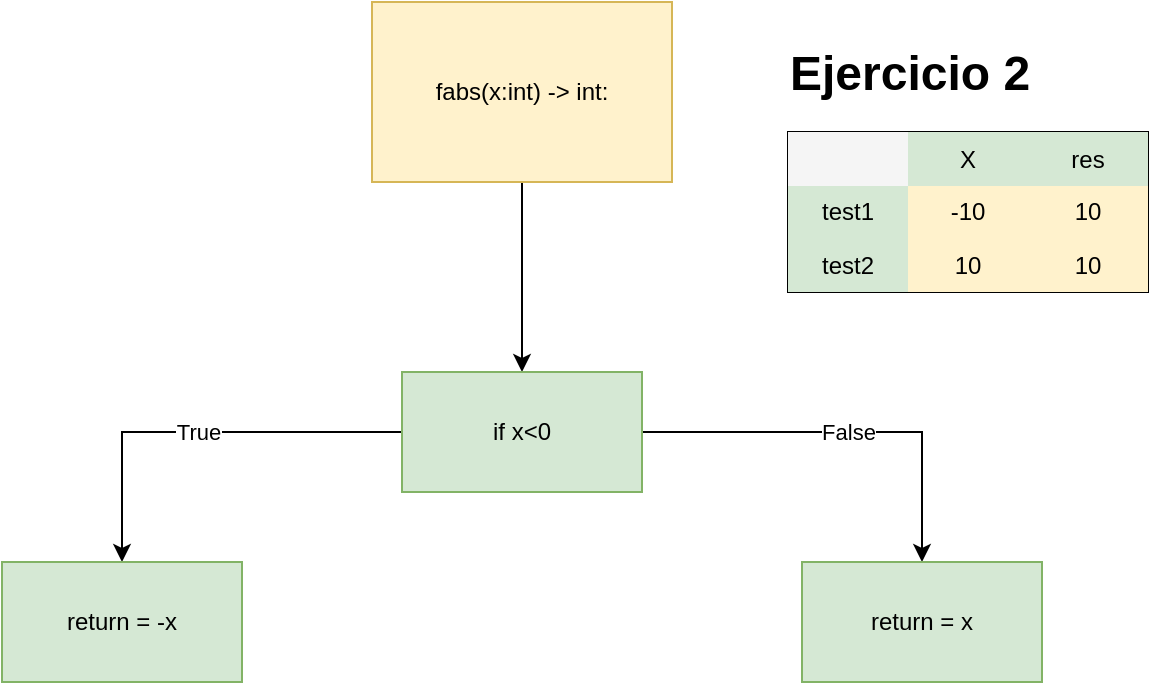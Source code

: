 <mxfile version="21.2.8" type="device">
  <diagram id="C5RBs43oDa-KdzZeNtuy" name="Page-1">
    <mxGraphModel dx="724" dy="2996" grid="1" gridSize="10" guides="1" tooltips="1" connect="1" arrows="1" fold="1" page="1" pageScale="1" pageWidth="827" pageHeight="1169" math="0" shadow="0">
      <root>
        <mxCell id="WIyWlLk6GJQsqaUBKTNV-0" />
        <mxCell id="WIyWlLk6GJQsqaUBKTNV-1" parent="WIyWlLk6GJQsqaUBKTNV-0" />
        <mxCell id="ciYPYZ_X3mWmXj_m5erH-2" value="" style="edgeStyle=orthogonalEdgeStyle;rounded=0;orthogonalLoop=1;jettySize=auto;html=1;" edge="1" parent="WIyWlLk6GJQsqaUBKTNV-1" source="ciYPYZ_X3mWmXj_m5erH-0" target="ciYPYZ_X3mWmXj_m5erH-1">
          <mxGeometry relative="1" as="geometry" />
        </mxCell>
        <mxCell id="ciYPYZ_X3mWmXj_m5erH-0" value="fabs(x:int) -&amp;gt; int:" style="rounded=0;whiteSpace=wrap;html=1;fillColor=#fff2cc;strokeColor=#d6b656;" vertex="1" parent="WIyWlLk6GJQsqaUBKTNV-1">
          <mxGeometry x="346" y="-1101" width="150" height="90" as="geometry" />
        </mxCell>
        <mxCell id="ciYPYZ_X3mWmXj_m5erH-4" value="True" style="edgeStyle=orthogonalEdgeStyle;rounded=0;orthogonalLoop=1;jettySize=auto;html=1;" edge="1" parent="WIyWlLk6GJQsqaUBKTNV-1" source="ciYPYZ_X3mWmXj_m5erH-1" target="ciYPYZ_X3mWmXj_m5erH-3">
          <mxGeometry relative="1" as="geometry" />
        </mxCell>
        <mxCell id="ciYPYZ_X3mWmXj_m5erH-6" value="False" style="edgeStyle=orthogonalEdgeStyle;rounded=0;orthogonalLoop=1;jettySize=auto;html=1;" edge="1" parent="WIyWlLk6GJQsqaUBKTNV-1" source="ciYPYZ_X3mWmXj_m5erH-1" target="ciYPYZ_X3mWmXj_m5erH-5">
          <mxGeometry relative="1" as="geometry" />
        </mxCell>
        <mxCell id="ciYPYZ_X3mWmXj_m5erH-1" value="if x&amp;lt;0" style="whiteSpace=wrap;html=1;rounded=0;fillColor=#d5e8d4;strokeColor=#82b366;" vertex="1" parent="WIyWlLk6GJQsqaUBKTNV-1">
          <mxGeometry x="361" y="-916" width="120" height="60" as="geometry" />
        </mxCell>
        <mxCell id="ciYPYZ_X3mWmXj_m5erH-3" value="return = -x" style="whiteSpace=wrap;html=1;rounded=0;fillColor=#d5e8d4;strokeColor=#82b366;" vertex="1" parent="WIyWlLk6GJQsqaUBKTNV-1">
          <mxGeometry x="161" y="-821" width="120" height="60" as="geometry" />
        </mxCell>
        <mxCell id="ciYPYZ_X3mWmXj_m5erH-5" value="return = x" style="whiteSpace=wrap;html=1;rounded=0;fillColor=#d5e8d4;strokeColor=#82b366;" vertex="1" parent="WIyWlLk6GJQsqaUBKTNV-1">
          <mxGeometry x="561" y="-821" width="120" height="60" as="geometry" />
        </mxCell>
        <mxCell id="ciYPYZ_X3mWmXj_m5erH-10" value="&lt;h1&gt;Ejercicio 2&lt;/h1&gt;&lt;div&gt;&lt;br&gt;&lt;/div&gt;" style="text;html=1;strokeColor=none;fillColor=none;spacing=5;spacingTop=-20;whiteSpace=wrap;overflow=hidden;rounded=0;" vertex="1" parent="WIyWlLk6GJQsqaUBKTNV-1">
          <mxGeometry x="550" y="-1085" width="190" height="120" as="geometry" />
        </mxCell>
        <mxCell id="ciYPYZ_X3mWmXj_m5erH-11" value="" style="shape=table;startSize=0;container=1;collapsible=0;childLayout=tableLayout;" vertex="1" parent="WIyWlLk6GJQsqaUBKTNV-1">
          <mxGeometry x="554" y="-1036" width="180" height="80" as="geometry" />
        </mxCell>
        <mxCell id="ciYPYZ_X3mWmXj_m5erH-12" value="" style="shape=tableRow;horizontal=0;startSize=0;swimlaneHead=0;swimlaneBody=0;strokeColor=inherit;top=0;left=0;bottom=0;right=0;collapsible=0;dropTarget=0;fillColor=none;points=[[0,0.5],[1,0.5]];portConstraint=eastwest;" vertex="1" parent="ciYPYZ_X3mWmXj_m5erH-11">
          <mxGeometry width="180" height="27" as="geometry" />
        </mxCell>
        <mxCell id="ciYPYZ_X3mWmXj_m5erH-13" value="" style="shape=partialRectangle;html=1;whiteSpace=wrap;connectable=0;strokeColor=#666666;overflow=hidden;fillColor=#f5f5f5;top=0;left=0;bottom=0;right=0;pointerEvents=1;fontColor=#333333;" vertex="1" parent="ciYPYZ_X3mWmXj_m5erH-12">
          <mxGeometry width="60" height="27" as="geometry">
            <mxRectangle width="60" height="27" as="alternateBounds" />
          </mxGeometry>
        </mxCell>
        <mxCell id="ciYPYZ_X3mWmXj_m5erH-14" value="X" style="shape=partialRectangle;html=1;whiteSpace=wrap;connectable=0;strokeColor=#82b366;overflow=hidden;fillColor=#d5e8d4;top=0;left=0;bottom=0;right=0;pointerEvents=1;" vertex="1" parent="ciYPYZ_X3mWmXj_m5erH-12">
          <mxGeometry x="60" width="60" height="27" as="geometry">
            <mxRectangle width="60" height="27" as="alternateBounds" />
          </mxGeometry>
        </mxCell>
        <mxCell id="ciYPYZ_X3mWmXj_m5erH-15" value="res" style="shape=partialRectangle;html=1;whiteSpace=wrap;connectable=0;strokeColor=#82b366;overflow=hidden;fillColor=#d5e8d4;top=0;left=0;bottom=0;right=0;pointerEvents=1;" vertex="1" parent="ciYPYZ_X3mWmXj_m5erH-12">
          <mxGeometry x="120" width="60" height="27" as="geometry">
            <mxRectangle width="60" height="27" as="alternateBounds" />
          </mxGeometry>
        </mxCell>
        <mxCell id="ciYPYZ_X3mWmXj_m5erH-16" value="" style="shape=tableRow;horizontal=0;startSize=0;swimlaneHead=0;swimlaneBody=0;strokeColor=inherit;top=0;left=0;bottom=0;right=0;collapsible=0;dropTarget=0;fillColor=none;points=[[0,0.5],[1,0.5]];portConstraint=eastwest;" vertex="1" parent="ciYPYZ_X3mWmXj_m5erH-11">
          <mxGeometry y="27" width="180" height="26" as="geometry" />
        </mxCell>
        <mxCell id="ciYPYZ_X3mWmXj_m5erH-17" value="test1" style="shape=partialRectangle;html=1;whiteSpace=wrap;connectable=0;strokeColor=#82b366;overflow=hidden;fillColor=#d5e8d4;top=0;left=0;bottom=0;right=0;pointerEvents=1;" vertex="1" parent="ciYPYZ_X3mWmXj_m5erH-16">
          <mxGeometry width="60" height="26" as="geometry">
            <mxRectangle width="60" height="26" as="alternateBounds" />
          </mxGeometry>
        </mxCell>
        <mxCell id="ciYPYZ_X3mWmXj_m5erH-18" value="-10" style="shape=partialRectangle;html=1;whiteSpace=wrap;connectable=0;strokeColor=#d6b656;overflow=hidden;fillColor=#fff2cc;top=0;left=0;bottom=0;right=0;pointerEvents=1;" vertex="1" parent="ciYPYZ_X3mWmXj_m5erH-16">
          <mxGeometry x="60" width="60" height="26" as="geometry">
            <mxRectangle width="60" height="26" as="alternateBounds" />
          </mxGeometry>
        </mxCell>
        <mxCell id="ciYPYZ_X3mWmXj_m5erH-19" value="10" style="shape=partialRectangle;html=1;whiteSpace=wrap;connectable=0;strokeColor=#d6b656;overflow=hidden;fillColor=#fff2cc;top=0;left=0;bottom=0;right=0;pointerEvents=1;" vertex="1" parent="ciYPYZ_X3mWmXj_m5erH-16">
          <mxGeometry x="120" width="60" height="26" as="geometry">
            <mxRectangle width="60" height="26" as="alternateBounds" />
          </mxGeometry>
        </mxCell>
        <mxCell id="ciYPYZ_X3mWmXj_m5erH-20" value="" style="shape=tableRow;horizontal=0;startSize=0;swimlaneHead=0;swimlaneBody=0;strokeColor=inherit;top=0;left=0;bottom=0;right=0;collapsible=0;dropTarget=0;fillColor=none;points=[[0,0.5],[1,0.5]];portConstraint=eastwest;" vertex="1" parent="ciYPYZ_X3mWmXj_m5erH-11">
          <mxGeometry y="53" width="180" height="27" as="geometry" />
        </mxCell>
        <mxCell id="ciYPYZ_X3mWmXj_m5erH-21" value="test2" style="shape=partialRectangle;html=1;whiteSpace=wrap;connectable=0;strokeColor=#82b366;overflow=hidden;fillColor=#d5e8d4;top=0;left=0;bottom=0;right=0;pointerEvents=1;" vertex="1" parent="ciYPYZ_X3mWmXj_m5erH-20">
          <mxGeometry width="60" height="27" as="geometry">
            <mxRectangle width="60" height="27" as="alternateBounds" />
          </mxGeometry>
        </mxCell>
        <mxCell id="ciYPYZ_X3mWmXj_m5erH-22" value="10" style="shape=partialRectangle;html=1;whiteSpace=wrap;connectable=0;strokeColor=#d6b656;overflow=hidden;fillColor=#fff2cc;top=0;left=0;bottom=0;right=0;pointerEvents=1;" vertex="1" parent="ciYPYZ_X3mWmXj_m5erH-20">
          <mxGeometry x="60" width="60" height="27" as="geometry">
            <mxRectangle width="60" height="27" as="alternateBounds" />
          </mxGeometry>
        </mxCell>
        <mxCell id="ciYPYZ_X3mWmXj_m5erH-23" value="10" style="shape=partialRectangle;html=1;whiteSpace=wrap;connectable=0;strokeColor=#d6b656;overflow=hidden;fillColor=#fff2cc;top=0;left=0;bottom=0;right=0;pointerEvents=1;" vertex="1" parent="ciYPYZ_X3mWmXj_m5erH-20">
          <mxGeometry x="120" width="60" height="27" as="geometry">
            <mxRectangle width="60" height="27" as="alternateBounds" />
          </mxGeometry>
        </mxCell>
      </root>
    </mxGraphModel>
  </diagram>
</mxfile>
